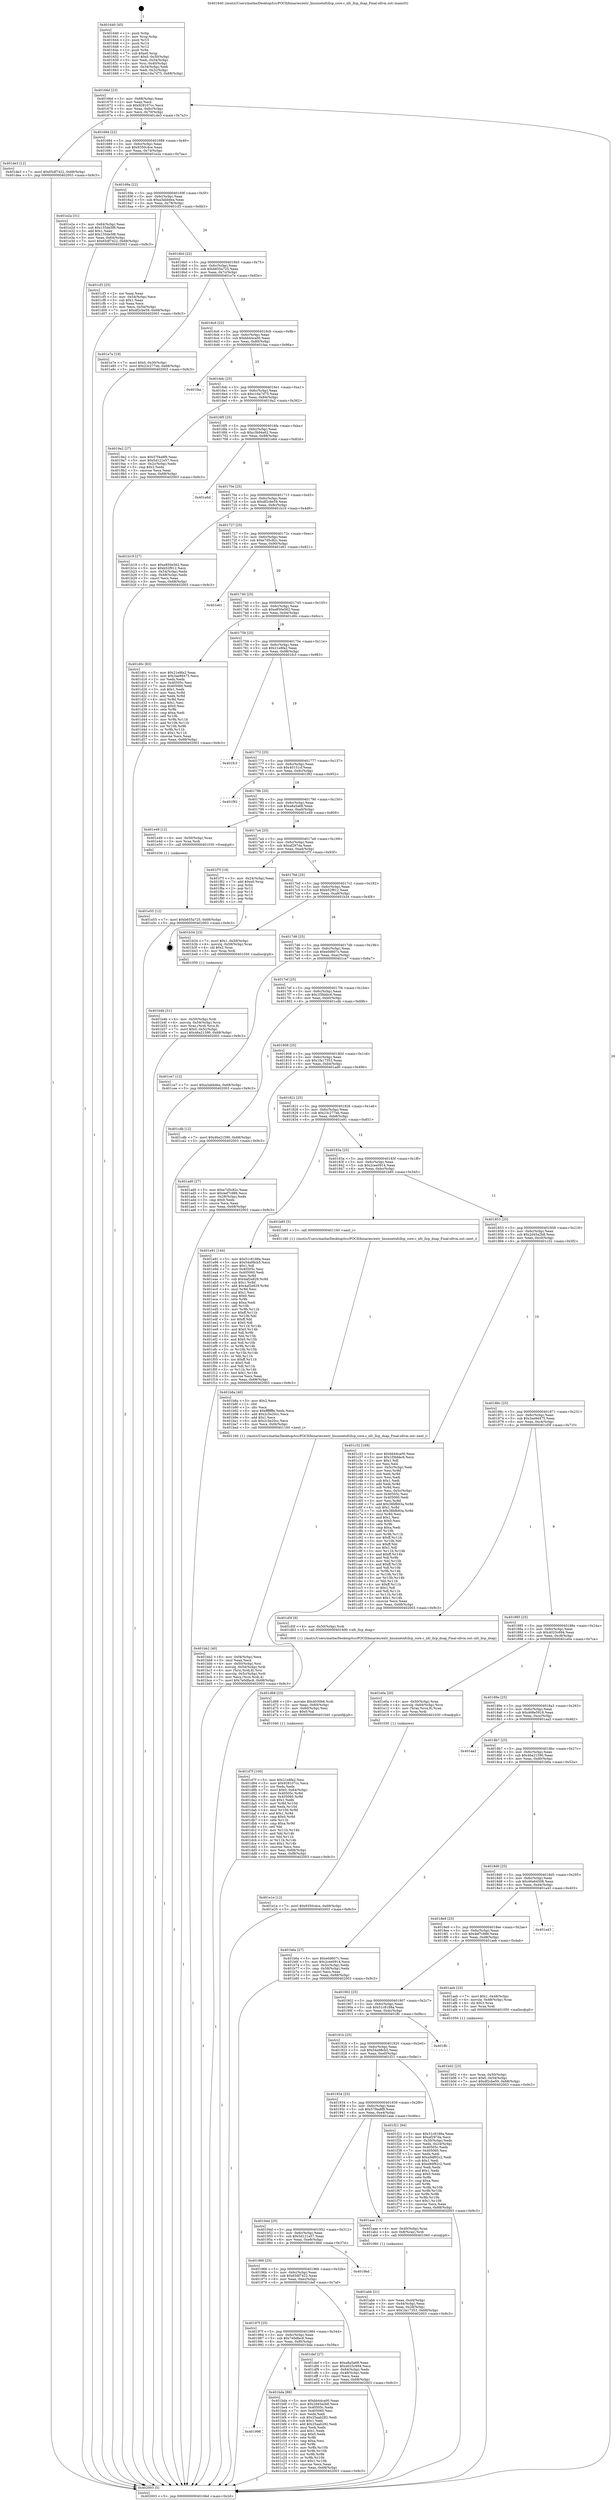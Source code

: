 digraph "0x401640" {
  label = "0x401640 (/mnt/c/Users/mathe/Desktop/tcc/POCII/binaries/extr_linuxnetnfcllcp_core.c_nfc_llcp_dsap_Final-ollvm.out::main(0))"
  labelloc = "t"
  node[shape=record]

  Entry [label="",width=0.3,height=0.3,shape=circle,fillcolor=black,style=filled]
  "0x40166d" [label="{
     0x40166d [23]\l
     | [instrs]\l
     &nbsp;&nbsp;0x40166d \<+3\>: mov -0x68(%rbp),%eax\l
     &nbsp;&nbsp;0x401670 \<+2\>: mov %eax,%ecx\l
     &nbsp;&nbsp;0x401672 \<+6\>: sub $0x928107cc,%ecx\l
     &nbsp;&nbsp;0x401678 \<+3\>: mov %eax,-0x6c(%rbp)\l
     &nbsp;&nbsp;0x40167b \<+3\>: mov %ecx,-0x70(%rbp)\l
     &nbsp;&nbsp;0x40167e \<+6\>: je 0000000000401de3 \<main+0x7a3\>\l
  }"]
  "0x401de3" [label="{
     0x401de3 [12]\l
     | [instrs]\l
     &nbsp;&nbsp;0x401de3 \<+7\>: movl $0x65df7422,-0x68(%rbp)\l
     &nbsp;&nbsp;0x401dea \<+5\>: jmp 0000000000402003 \<main+0x9c3\>\l
  }"]
  "0x401684" [label="{
     0x401684 [22]\l
     | [instrs]\l
     &nbsp;&nbsp;0x401684 \<+5\>: jmp 0000000000401689 \<main+0x49\>\l
     &nbsp;&nbsp;0x401689 \<+3\>: mov -0x6c(%rbp),%eax\l
     &nbsp;&nbsp;0x40168c \<+5\>: sub $0x9350c4ce,%eax\l
     &nbsp;&nbsp;0x401691 \<+3\>: mov %eax,-0x74(%rbp)\l
     &nbsp;&nbsp;0x401694 \<+6\>: je 0000000000401e2a \<main+0x7ea\>\l
  }"]
  Exit [label="",width=0.3,height=0.3,shape=circle,fillcolor=black,style=filled,peripheries=2]
  "0x401e2a" [label="{
     0x401e2a [31]\l
     | [instrs]\l
     &nbsp;&nbsp;0x401e2a \<+3\>: mov -0x64(%rbp),%eax\l
     &nbsp;&nbsp;0x401e2d \<+5\>: sub $0x155de5f8,%eax\l
     &nbsp;&nbsp;0x401e32 \<+3\>: add $0x1,%eax\l
     &nbsp;&nbsp;0x401e35 \<+5\>: add $0x155de5f8,%eax\l
     &nbsp;&nbsp;0x401e3a \<+3\>: mov %eax,-0x64(%rbp)\l
     &nbsp;&nbsp;0x401e3d \<+7\>: movl $0x65df7422,-0x68(%rbp)\l
     &nbsp;&nbsp;0x401e44 \<+5\>: jmp 0000000000402003 \<main+0x9c3\>\l
  }"]
  "0x40169a" [label="{
     0x40169a [22]\l
     | [instrs]\l
     &nbsp;&nbsp;0x40169a \<+5\>: jmp 000000000040169f \<main+0x5f\>\l
     &nbsp;&nbsp;0x40169f \<+3\>: mov -0x6c(%rbp),%eax\l
     &nbsp;&nbsp;0x4016a2 \<+5\>: sub $0xa3abbdea,%eax\l
     &nbsp;&nbsp;0x4016a7 \<+3\>: mov %eax,-0x78(%rbp)\l
     &nbsp;&nbsp;0x4016aa \<+6\>: je 0000000000401cf3 \<main+0x6b3\>\l
  }"]
  "0x401e55" [label="{
     0x401e55 [12]\l
     | [instrs]\l
     &nbsp;&nbsp;0x401e55 \<+7\>: movl $0xb655a725,-0x68(%rbp)\l
     &nbsp;&nbsp;0x401e5c \<+5\>: jmp 0000000000402003 \<main+0x9c3\>\l
  }"]
  "0x401cf3" [label="{
     0x401cf3 [25]\l
     | [instrs]\l
     &nbsp;&nbsp;0x401cf3 \<+2\>: xor %eax,%eax\l
     &nbsp;&nbsp;0x401cf5 \<+3\>: mov -0x54(%rbp),%ecx\l
     &nbsp;&nbsp;0x401cf8 \<+3\>: sub $0x1,%eax\l
     &nbsp;&nbsp;0x401cfb \<+2\>: sub %eax,%ecx\l
     &nbsp;&nbsp;0x401cfd \<+3\>: mov %ecx,-0x54(%rbp)\l
     &nbsp;&nbsp;0x401d00 \<+7\>: movl $0xdf2cbe59,-0x68(%rbp)\l
     &nbsp;&nbsp;0x401d07 \<+5\>: jmp 0000000000402003 \<main+0x9c3\>\l
  }"]
  "0x4016b0" [label="{
     0x4016b0 [22]\l
     | [instrs]\l
     &nbsp;&nbsp;0x4016b0 \<+5\>: jmp 00000000004016b5 \<main+0x75\>\l
     &nbsp;&nbsp;0x4016b5 \<+3\>: mov -0x6c(%rbp),%eax\l
     &nbsp;&nbsp;0x4016b8 \<+5\>: sub $0xb655a725,%eax\l
     &nbsp;&nbsp;0x4016bd \<+3\>: mov %eax,-0x7c(%rbp)\l
     &nbsp;&nbsp;0x4016c0 \<+6\>: je 0000000000401e7e \<main+0x83e\>\l
  }"]
  "0x401e1e" [label="{
     0x401e1e [12]\l
     | [instrs]\l
     &nbsp;&nbsp;0x401e1e \<+7\>: movl $0x9350c4ce,-0x68(%rbp)\l
     &nbsp;&nbsp;0x401e25 \<+5\>: jmp 0000000000402003 \<main+0x9c3\>\l
  }"]
  "0x401e7e" [label="{
     0x401e7e [19]\l
     | [instrs]\l
     &nbsp;&nbsp;0x401e7e \<+7\>: movl $0x0,-0x30(%rbp)\l
     &nbsp;&nbsp;0x401e85 \<+7\>: movl $0x23c277eb,-0x68(%rbp)\l
     &nbsp;&nbsp;0x401e8c \<+5\>: jmp 0000000000402003 \<main+0x9c3\>\l
  }"]
  "0x4016c6" [label="{
     0x4016c6 [22]\l
     | [instrs]\l
     &nbsp;&nbsp;0x4016c6 \<+5\>: jmp 00000000004016cb \<main+0x8b\>\l
     &nbsp;&nbsp;0x4016cb \<+3\>: mov -0x6c(%rbp),%eax\l
     &nbsp;&nbsp;0x4016ce \<+5\>: sub $0xbb44ca00,%eax\l
     &nbsp;&nbsp;0x4016d3 \<+3\>: mov %eax,-0x80(%rbp)\l
     &nbsp;&nbsp;0x4016d6 \<+6\>: je 0000000000401faa \<main+0x96a\>\l
  }"]
  "0x401d7f" [label="{
     0x401d7f [100]\l
     | [instrs]\l
     &nbsp;&nbsp;0x401d7f \<+5\>: mov $0x21e8fa2,%esi\l
     &nbsp;&nbsp;0x401d84 \<+5\>: mov $0x928107cc,%ecx\l
     &nbsp;&nbsp;0x401d89 \<+2\>: xor %edx,%edx\l
     &nbsp;&nbsp;0x401d8b \<+7\>: movl $0x0,-0x64(%rbp)\l
     &nbsp;&nbsp;0x401d92 \<+8\>: mov 0x40505c,%r8d\l
     &nbsp;&nbsp;0x401d9a \<+8\>: mov 0x405060,%r9d\l
     &nbsp;&nbsp;0x401da2 \<+3\>: sub $0x1,%edx\l
     &nbsp;&nbsp;0x401da5 \<+3\>: mov %r8d,%r10d\l
     &nbsp;&nbsp;0x401da8 \<+3\>: add %edx,%r10d\l
     &nbsp;&nbsp;0x401dab \<+4\>: imul %r10d,%r8d\l
     &nbsp;&nbsp;0x401daf \<+4\>: and $0x1,%r8d\l
     &nbsp;&nbsp;0x401db3 \<+4\>: cmp $0x0,%r8d\l
     &nbsp;&nbsp;0x401db7 \<+4\>: sete %r11b\l
     &nbsp;&nbsp;0x401dbb \<+4\>: cmp $0xa,%r9d\l
     &nbsp;&nbsp;0x401dbf \<+3\>: setl %bl\l
     &nbsp;&nbsp;0x401dc2 \<+3\>: mov %r11b,%r14b\l
     &nbsp;&nbsp;0x401dc5 \<+3\>: and %bl,%r14b\l
     &nbsp;&nbsp;0x401dc8 \<+3\>: xor %bl,%r11b\l
     &nbsp;&nbsp;0x401dcb \<+3\>: or %r11b,%r14b\l
     &nbsp;&nbsp;0x401dce \<+4\>: test $0x1,%r14b\l
     &nbsp;&nbsp;0x401dd2 \<+3\>: cmovne %ecx,%esi\l
     &nbsp;&nbsp;0x401dd5 \<+3\>: mov %esi,-0x68(%rbp)\l
     &nbsp;&nbsp;0x401dd8 \<+6\>: mov %eax,-0xf8(%rbp)\l
     &nbsp;&nbsp;0x401dde \<+5\>: jmp 0000000000402003 \<main+0x9c3\>\l
  }"]
  "0x401faa" [label="{
     0x401faa\l
  }", style=dashed]
  "0x4016dc" [label="{
     0x4016dc [25]\l
     | [instrs]\l
     &nbsp;&nbsp;0x4016dc \<+5\>: jmp 00000000004016e1 \<main+0xa1\>\l
     &nbsp;&nbsp;0x4016e1 \<+3\>: mov -0x6c(%rbp),%eax\l
     &nbsp;&nbsp;0x4016e4 \<+5\>: sub $0xc16a7d75,%eax\l
     &nbsp;&nbsp;0x4016e9 \<+6\>: mov %eax,-0x84(%rbp)\l
     &nbsp;&nbsp;0x4016ef \<+6\>: je 00000000004019a2 \<main+0x362\>\l
  }"]
  "0x401d68" [label="{
     0x401d68 [23]\l
     | [instrs]\l
     &nbsp;&nbsp;0x401d68 \<+10\>: movabs $0x4030b6,%rdi\l
     &nbsp;&nbsp;0x401d72 \<+3\>: mov %eax,-0x60(%rbp)\l
     &nbsp;&nbsp;0x401d75 \<+3\>: mov -0x60(%rbp),%esi\l
     &nbsp;&nbsp;0x401d78 \<+2\>: mov $0x0,%al\l
     &nbsp;&nbsp;0x401d7a \<+5\>: call 0000000000401040 \<printf@plt\>\l
     | [calls]\l
     &nbsp;&nbsp;0x401040 \{1\} (unknown)\l
  }"]
  "0x4019a2" [label="{
     0x4019a2 [27]\l
     | [instrs]\l
     &nbsp;&nbsp;0x4019a2 \<+5\>: mov $0x57f4a8f9,%eax\l
     &nbsp;&nbsp;0x4019a7 \<+5\>: mov $0x5d121e57,%ecx\l
     &nbsp;&nbsp;0x4019ac \<+3\>: mov -0x2c(%rbp),%edx\l
     &nbsp;&nbsp;0x4019af \<+3\>: cmp $0x2,%edx\l
     &nbsp;&nbsp;0x4019b2 \<+3\>: cmovne %ecx,%eax\l
     &nbsp;&nbsp;0x4019b5 \<+3\>: mov %eax,-0x68(%rbp)\l
     &nbsp;&nbsp;0x4019b8 \<+5\>: jmp 0000000000402003 \<main+0x9c3\>\l
  }"]
  "0x4016f5" [label="{
     0x4016f5 [25]\l
     | [instrs]\l
     &nbsp;&nbsp;0x4016f5 \<+5\>: jmp 00000000004016fa \<main+0xba\>\l
     &nbsp;&nbsp;0x4016fa \<+3\>: mov -0x6c(%rbp),%eax\l
     &nbsp;&nbsp;0x4016fd \<+5\>: sub $0xc3b94a62,%eax\l
     &nbsp;&nbsp;0x401702 \<+6\>: mov %eax,-0x88(%rbp)\l
     &nbsp;&nbsp;0x401708 \<+6\>: je 0000000000401e6d \<main+0x82d\>\l
  }"]
  "0x402003" [label="{
     0x402003 [5]\l
     | [instrs]\l
     &nbsp;&nbsp;0x402003 \<+5\>: jmp 000000000040166d \<main+0x2d\>\l
  }"]
  "0x401640" [label="{
     0x401640 [45]\l
     | [instrs]\l
     &nbsp;&nbsp;0x401640 \<+1\>: push %rbp\l
     &nbsp;&nbsp;0x401641 \<+3\>: mov %rsp,%rbp\l
     &nbsp;&nbsp;0x401644 \<+2\>: push %r15\l
     &nbsp;&nbsp;0x401646 \<+2\>: push %r14\l
     &nbsp;&nbsp;0x401648 \<+2\>: push %r12\l
     &nbsp;&nbsp;0x40164a \<+1\>: push %rbx\l
     &nbsp;&nbsp;0x40164b \<+7\>: sub $0xe0,%rsp\l
     &nbsp;&nbsp;0x401652 \<+7\>: movl $0x0,-0x30(%rbp)\l
     &nbsp;&nbsp;0x401659 \<+3\>: mov %edi,-0x34(%rbp)\l
     &nbsp;&nbsp;0x40165c \<+4\>: mov %rsi,-0x40(%rbp)\l
     &nbsp;&nbsp;0x401660 \<+3\>: mov -0x34(%rbp),%edi\l
     &nbsp;&nbsp;0x401663 \<+3\>: mov %edi,-0x2c(%rbp)\l
     &nbsp;&nbsp;0x401666 \<+7\>: movl $0xc16a7d75,-0x68(%rbp)\l
  }"]
  "0x401998" [label="{
     0x401998\l
  }", style=dashed]
  "0x401e6d" [label="{
     0x401e6d\l
  }", style=dashed]
  "0x40170e" [label="{
     0x40170e [25]\l
     | [instrs]\l
     &nbsp;&nbsp;0x40170e \<+5\>: jmp 0000000000401713 \<main+0xd3\>\l
     &nbsp;&nbsp;0x401713 \<+3\>: mov -0x6c(%rbp),%eax\l
     &nbsp;&nbsp;0x401716 \<+5\>: sub $0xdf2cbe59,%eax\l
     &nbsp;&nbsp;0x40171b \<+6\>: mov %eax,-0x8c(%rbp)\l
     &nbsp;&nbsp;0x401721 \<+6\>: je 0000000000401b19 \<main+0x4d9\>\l
  }"]
  "0x401bda" [label="{
     0x401bda [88]\l
     | [instrs]\l
     &nbsp;&nbsp;0x401bda \<+5\>: mov $0xbb44ca00,%eax\l
     &nbsp;&nbsp;0x401bdf \<+5\>: mov $0x2d45a2b8,%ecx\l
     &nbsp;&nbsp;0x401be4 \<+7\>: mov 0x40505c,%edx\l
     &nbsp;&nbsp;0x401beb \<+7\>: mov 0x405060,%esi\l
     &nbsp;&nbsp;0x401bf2 \<+2\>: mov %edx,%edi\l
     &nbsp;&nbsp;0x401bf4 \<+6\>: sub $0x25aab282,%edi\l
     &nbsp;&nbsp;0x401bfa \<+3\>: sub $0x1,%edi\l
     &nbsp;&nbsp;0x401bfd \<+6\>: add $0x25aab282,%edi\l
     &nbsp;&nbsp;0x401c03 \<+3\>: imul %edi,%edx\l
     &nbsp;&nbsp;0x401c06 \<+3\>: and $0x1,%edx\l
     &nbsp;&nbsp;0x401c09 \<+3\>: cmp $0x0,%edx\l
     &nbsp;&nbsp;0x401c0c \<+4\>: sete %r8b\l
     &nbsp;&nbsp;0x401c10 \<+3\>: cmp $0xa,%esi\l
     &nbsp;&nbsp;0x401c13 \<+4\>: setl %r9b\l
     &nbsp;&nbsp;0x401c17 \<+3\>: mov %r8b,%r10b\l
     &nbsp;&nbsp;0x401c1a \<+3\>: and %r9b,%r10b\l
     &nbsp;&nbsp;0x401c1d \<+3\>: xor %r9b,%r8b\l
     &nbsp;&nbsp;0x401c20 \<+3\>: or %r8b,%r10b\l
     &nbsp;&nbsp;0x401c23 \<+4\>: test $0x1,%r10b\l
     &nbsp;&nbsp;0x401c27 \<+3\>: cmovne %ecx,%eax\l
     &nbsp;&nbsp;0x401c2a \<+3\>: mov %eax,-0x68(%rbp)\l
     &nbsp;&nbsp;0x401c2d \<+5\>: jmp 0000000000402003 \<main+0x9c3\>\l
  }"]
  "0x401b19" [label="{
     0x401b19 [27]\l
     | [instrs]\l
     &nbsp;&nbsp;0x401b19 \<+5\>: mov $0xe850e562,%eax\l
     &nbsp;&nbsp;0x401b1e \<+5\>: mov $0xb52f912,%ecx\l
     &nbsp;&nbsp;0x401b23 \<+3\>: mov -0x54(%rbp),%edx\l
     &nbsp;&nbsp;0x401b26 \<+3\>: cmp -0x48(%rbp),%edx\l
     &nbsp;&nbsp;0x401b29 \<+3\>: cmovl %ecx,%eax\l
     &nbsp;&nbsp;0x401b2c \<+3\>: mov %eax,-0x68(%rbp)\l
     &nbsp;&nbsp;0x401b2f \<+5\>: jmp 0000000000402003 \<main+0x9c3\>\l
  }"]
  "0x401727" [label="{
     0x401727 [25]\l
     | [instrs]\l
     &nbsp;&nbsp;0x401727 \<+5\>: jmp 000000000040172c \<main+0xec\>\l
     &nbsp;&nbsp;0x40172c \<+3\>: mov -0x6c(%rbp),%eax\l
     &nbsp;&nbsp;0x40172f \<+5\>: sub $0xe7d5c82c,%eax\l
     &nbsp;&nbsp;0x401734 \<+6\>: mov %eax,-0x90(%rbp)\l
     &nbsp;&nbsp;0x40173a \<+6\>: je 0000000000401e61 \<main+0x821\>\l
  }"]
  "0x40197f" [label="{
     0x40197f [25]\l
     | [instrs]\l
     &nbsp;&nbsp;0x40197f \<+5\>: jmp 0000000000401984 \<main+0x344\>\l
     &nbsp;&nbsp;0x401984 \<+3\>: mov -0x6c(%rbp),%eax\l
     &nbsp;&nbsp;0x401987 \<+5\>: sub $0x7e0dfac6,%eax\l
     &nbsp;&nbsp;0x40198c \<+6\>: mov %eax,-0xf0(%rbp)\l
     &nbsp;&nbsp;0x401992 \<+6\>: je 0000000000401bda \<main+0x59a\>\l
  }"]
  "0x401e61" [label="{
     0x401e61\l
  }", style=dashed]
  "0x401740" [label="{
     0x401740 [25]\l
     | [instrs]\l
     &nbsp;&nbsp;0x401740 \<+5\>: jmp 0000000000401745 \<main+0x105\>\l
     &nbsp;&nbsp;0x401745 \<+3\>: mov -0x6c(%rbp),%eax\l
     &nbsp;&nbsp;0x401748 \<+5\>: sub $0xe850e562,%eax\l
     &nbsp;&nbsp;0x40174d \<+6\>: mov %eax,-0x94(%rbp)\l
     &nbsp;&nbsp;0x401753 \<+6\>: je 0000000000401d0c \<main+0x6cc\>\l
  }"]
  "0x401def" [label="{
     0x401def [27]\l
     | [instrs]\l
     &nbsp;&nbsp;0x401def \<+5\>: mov $0xa8a5a68,%eax\l
     &nbsp;&nbsp;0x401df4 \<+5\>: mov $0x4025c694,%ecx\l
     &nbsp;&nbsp;0x401df9 \<+3\>: mov -0x64(%rbp),%edx\l
     &nbsp;&nbsp;0x401dfc \<+3\>: cmp -0x48(%rbp),%edx\l
     &nbsp;&nbsp;0x401dff \<+3\>: cmovl %ecx,%eax\l
     &nbsp;&nbsp;0x401e02 \<+3\>: mov %eax,-0x68(%rbp)\l
     &nbsp;&nbsp;0x401e05 \<+5\>: jmp 0000000000402003 \<main+0x9c3\>\l
  }"]
  "0x401d0c" [label="{
     0x401d0c [83]\l
     | [instrs]\l
     &nbsp;&nbsp;0x401d0c \<+5\>: mov $0x21e8fa2,%eax\l
     &nbsp;&nbsp;0x401d11 \<+5\>: mov $0x3ae9d475,%ecx\l
     &nbsp;&nbsp;0x401d16 \<+2\>: xor %edx,%edx\l
     &nbsp;&nbsp;0x401d18 \<+7\>: mov 0x40505c,%esi\l
     &nbsp;&nbsp;0x401d1f \<+7\>: mov 0x405060,%edi\l
     &nbsp;&nbsp;0x401d26 \<+3\>: sub $0x1,%edx\l
     &nbsp;&nbsp;0x401d29 \<+3\>: mov %esi,%r8d\l
     &nbsp;&nbsp;0x401d2c \<+3\>: add %edx,%r8d\l
     &nbsp;&nbsp;0x401d2f \<+4\>: imul %r8d,%esi\l
     &nbsp;&nbsp;0x401d33 \<+3\>: and $0x1,%esi\l
     &nbsp;&nbsp;0x401d36 \<+3\>: cmp $0x0,%esi\l
     &nbsp;&nbsp;0x401d39 \<+4\>: sete %r9b\l
     &nbsp;&nbsp;0x401d3d \<+3\>: cmp $0xa,%edi\l
     &nbsp;&nbsp;0x401d40 \<+4\>: setl %r10b\l
     &nbsp;&nbsp;0x401d44 \<+3\>: mov %r9b,%r11b\l
     &nbsp;&nbsp;0x401d47 \<+3\>: and %r10b,%r11b\l
     &nbsp;&nbsp;0x401d4a \<+3\>: xor %r10b,%r9b\l
     &nbsp;&nbsp;0x401d4d \<+3\>: or %r9b,%r11b\l
     &nbsp;&nbsp;0x401d50 \<+4\>: test $0x1,%r11b\l
     &nbsp;&nbsp;0x401d54 \<+3\>: cmovne %ecx,%eax\l
     &nbsp;&nbsp;0x401d57 \<+3\>: mov %eax,-0x68(%rbp)\l
     &nbsp;&nbsp;0x401d5a \<+5\>: jmp 0000000000402003 \<main+0x9c3\>\l
  }"]
  "0x401759" [label="{
     0x401759 [25]\l
     | [instrs]\l
     &nbsp;&nbsp;0x401759 \<+5\>: jmp 000000000040175e \<main+0x11e\>\l
     &nbsp;&nbsp;0x40175e \<+3\>: mov -0x6c(%rbp),%eax\l
     &nbsp;&nbsp;0x401761 \<+5\>: sub $0x21e8fa2,%eax\l
     &nbsp;&nbsp;0x401766 \<+6\>: mov %eax,-0x98(%rbp)\l
     &nbsp;&nbsp;0x40176c \<+6\>: je 0000000000401fc3 \<main+0x983\>\l
  }"]
  "0x401966" [label="{
     0x401966 [25]\l
     | [instrs]\l
     &nbsp;&nbsp;0x401966 \<+5\>: jmp 000000000040196b \<main+0x32b\>\l
     &nbsp;&nbsp;0x40196b \<+3\>: mov -0x6c(%rbp),%eax\l
     &nbsp;&nbsp;0x40196e \<+5\>: sub $0x65df7422,%eax\l
     &nbsp;&nbsp;0x401973 \<+6\>: mov %eax,-0xec(%rbp)\l
     &nbsp;&nbsp;0x401979 \<+6\>: je 0000000000401def \<main+0x7af\>\l
  }"]
  "0x401fc3" [label="{
     0x401fc3\l
  }", style=dashed]
  "0x401772" [label="{
     0x401772 [25]\l
     | [instrs]\l
     &nbsp;&nbsp;0x401772 \<+5\>: jmp 0000000000401777 \<main+0x137\>\l
     &nbsp;&nbsp;0x401777 \<+3\>: mov -0x6c(%rbp),%eax\l
     &nbsp;&nbsp;0x40177a \<+5\>: sub $0x40151cf,%eax\l
     &nbsp;&nbsp;0x40177f \<+6\>: mov %eax,-0x9c(%rbp)\l
     &nbsp;&nbsp;0x401785 \<+6\>: je 0000000000401f92 \<main+0x952\>\l
  }"]
  "0x4019bd" [label="{
     0x4019bd\l
  }", style=dashed]
  "0x401f92" [label="{
     0x401f92\l
  }", style=dashed]
  "0x40178b" [label="{
     0x40178b [25]\l
     | [instrs]\l
     &nbsp;&nbsp;0x40178b \<+5\>: jmp 0000000000401790 \<main+0x150\>\l
     &nbsp;&nbsp;0x401790 \<+3\>: mov -0x6c(%rbp),%eax\l
     &nbsp;&nbsp;0x401793 \<+5\>: sub $0xa8a5a68,%eax\l
     &nbsp;&nbsp;0x401798 \<+6\>: mov %eax,-0xa0(%rbp)\l
     &nbsp;&nbsp;0x40179e \<+6\>: je 0000000000401e49 \<main+0x809\>\l
  }"]
  "0x401bb2" [label="{
     0x401bb2 [40]\l
     | [instrs]\l
     &nbsp;&nbsp;0x401bb2 \<+6\>: mov -0xf4(%rbp),%ecx\l
     &nbsp;&nbsp;0x401bb8 \<+3\>: imul %eax,%ecx\l
     &nbsp;&nbsp;0x401bbb \<+4\>: mov -0x50(%rbp),%rsi\l
     &nbsp;&nbsp;0x401bbf \<+4\>: movslq -0x54(%rbp),%rdi\l
     &nbsp;&nbsp;0x401bc3 \<+4\>: mov (%rsi,%rdi,8),%rsi\l
     &nbsp;&nbsp;0x401bc7 \<+4\>: movslq -0x5c(%rbp),%rdi\l
     &nbsp;&nbsp;0x401bcb \<+3\>: mov %ecx,(%rsi,%rdi,4)\l
     &nbsp;&nbsp;0x401bce \<+7\>: movl $0x7e0dfac6,-0x68(%rbp)\l
     &nbsp;&nbsp;0x401bd5 \<+5\>: jmp 0000000000402003 \<main+0x9c3\>\l
  }"]
  "0x401e49" [label="{
     0x401e49 [12]\l
     | [instrs]\l
     &nbsp;&nbsp;0x401e49 \<+4\>: mov -0x50(%rbp),%rax\l
     &nbsp;&nbsp;0x401e4d \<+3\>: mov %rax,%rdi\l
     &nbsp;&nbsp;0x401e50 \<+5\>: call 0000000000401030 \<free@plt\>\l
     | [calls]\l
     &nbsp;&nbsp;0x401030 \{1\} (unknown)\l
  }"]
  "0x4017a4" [label="{
     0x4017a4 [25]\l
     | [instrs]\l
     &nbsp;&nbsp;0x4017a4 \<+5\>: jmp 00000000004017a9 \<main+0x169\>\l
     &nbsp;&nbsp;0x4017a9 \<+3\>: mov -0x6c(%rbp),%eax\l
     &nbsp;&nbsp;0x4017ac \<+5\>: sub $0xaf297da,%eax\l
     &nbsp;&nbsp;0x4017b1 \<+6\>: mov %eax,-0xa4(%rbp)\l
     &nbsp;&nbsp;0x4017b7 \<+6\>: je 0000000000401f7f \<main+0x93f\>\l
  }"]
  "0x401b8a" [label="{
     0x401b8a [40]\l
     | [instrs]\l
     &nbsp;&nbsp;0x401b8a \<+5\>: mov $0x2,%ecx\l
     &nbsp;&nbsp;0x401b8f \<+1\>: cltd\l
     &nbsp;&nbsp;0x401b90 \<+2\>: idiv %ecx\l
     &nbsp;&nbsp;0x401b92 \<+6\>: imul $0xfffffffe,%edx,%ecx\l
     &nbsp;&nbsp;0x401b98 \<+6\>: add $0x2c5e20cc,%ecx\l
     &nbsp;&nbsp;0x401b9e \<+3\>: add $0x1,%ecx\l
     &nbsp;&nbsp;0x401ba1 \<+6\>: sub $0x2c5e20cc,%ecx\l
     &nbsp;&nbsp;0x401ba7 \<+6\>: mov %ecx,-0xf4(%rbp)\l
     &nbsp;&nbsp;0x401bad \<+5\>: call 0000000000401160 \<next_i\>\l
     | [calls]\l
     &nbsp;&nbsp;0x401160 \{1\} (/mnt/c/Users/mathe/Desktop/tcc/POCII/binaries/extr_linuxnetnfcllcp_core.c_nfc_llcp_dsap_Final-ollvm.out::next_i)\l
  }"]
  "0x401f7f" [label="{
     0x401f7f [19]\l
     | [instrs]\l
     &nbsp;&nbsp;0x401f7f \<+3\>: mov -0x24(%rbp),%eax\l
     &nbsp;&nbsp;0x401f82 \<+7\>: add $0xe0,%rsp\l
     &nbsp;&nbsp;0x401f89 \<+1\>: pop %rbx\l
     &nbsp;&nbsp;0x401f8a \<+2\>: pop %r12\l
     &nbsp;&nbsp;0x401f8c \<+2\>: pop %r14\l
     &nbsp;&nbsp;0x401f8e \<+2\>: pop %r15\l
     &nbsp;&nbsp;0x401f90 \<+1\>: pop %rbp\l
     &nbsp;&nbsp;0x401f91 \<+1\>: ret\l
  }"]
  "0x4017bd" [label="{
     0x4017bd [25]\l
     | [instrs]\l
     &nbsp;&nbsp;0x4017bd \<+5\>: jmp 00000000004017c2 \<main+0x182\>\l
     &nbsp;&nbsp;0x4017c2 \<+3\>: mov -0x6c(%rbp),%eax\l
     &nbsp;&nbsp;0x4017c5 \<+5\>: sub $0xb52f912,%eax\l
     &nbsp;&nbsp;0x4017ca \<+6\>: mov %eax,-0xa8(%rbp)\l
     &nbsp;&nbsp;0x4017d0 \<+6\>: je 0000000000401b34 \<main+0x4f4\>\l
  }"]
  "0x401b4b" [label="{
     0x401b4b [31]\l
     | [instrs]\l
     &nbsp;&nbsp;0x401b4b \<+4\>: mov -0x50(%rbp),%rdi\l
     &nbsp;&nbsp;0x401b4f \<+4\>: movslq -0x54(%rbp),%rcx\l
     &nbsp;&nbsp;0x401b53 \<+4\>: mov %rax,(%rdi,%rcx,8)\l
     &nbsp;&nbsp;0x401b57 \<+7\>: movl $0x0,-0x5c(%rbp)\l
     &nbsp;&nbsp;0x401b5e \<+7\>: movl $0x46a21590,-0x68(%rbp)\l
     &nbsp;&nbsp;0x401b65 \<+5\>: jmp 0000000000402003 \<main+0x9c3\>\l
  }"]
  "0x401b34" [label="{
     0x401b34 [23]\l
     | [instrs]\l
     &nbsp;&nbsp;0x401b34 \<+7\>: movl $0x1,-0x58(%rbp)\l
     &nbsp;&nbsp;0x401b3b \<+4\>: movslq -0x58(%rbp),%rax\l
     &nbsp;&nbsp;0x401b3f \<+4\>: shl $0x2,%rax\l
     &nbsp;&nbsp;0x401b43 \<+3\>: mov %rax,%rdi\l
     &nbsp;&nbsp;0x401b46 \<+5\>: call 0000000000401050 \<malloc@plt\>\l
     | [calls]\l
     &nbsp;&nbsp;0x401050 \{1\} (unknown)\l
  }"]
  "0x4017d6" [label="{
     0x4017d6 [25]\l
     | [instrs]\l
     &nbsp;&nbsp;0x4017d6 \<+5\>: jmp 00000000004017db \<main+0x19b\>\l
     &nbsp;&nbsp;0x4017db \<+3\>: mov -0x6c(%rbp),%eax\l
     &nbsp;&nbsp;0x4017de \<+5\>: sub $0xe0d607c,%eax\l
     &nbsp;&nbsp;0x4017e3 \<+6\>: mov %eax,-0xac(%rbp)\l
     &nbsp;&nbsp;0x4017e9 \<+6\>: je 0000000000401ce7 \<main+0x6a7\>\l
  }"]
  "0x401b02" [label="{
     0x401b02 [23]\l
     | [instrs]\l
     &nbsp;&nbsp;0x401b02 \<+4\>: mov %rax,-0x50(%rbp)\l
     &nbsp;&nbsp;0x401b06 \<+7\>: movl $0x0,-0x54(%rbp)\l
     &nbsp;&nbsp;0x401b0d \<+7\>: movl $0xdf2cbe59,-0x68(%rbp)\l
     &nbsp;&nbsp;0x401b14 \<+5\>: jmp 0000000000402003 \<main+0x9c3\>\l
  }"]
  "0x401ce7" [label="{
     0x401ce7 [12]\l
     | [instrs]\l
     &nbsp;&nbsp;0x401ce7 \<+7\>: movl $0xa3abbdea,-0x68(%rbp)\l
     &nbsp;&nbsp;0x401cee \<+5\>: jmp 0000000000402003 \<main+0x9c3\>\l
  }"]
  "0x4017ef" [label="{
     0x4017ef [25]\l
     | [instrs]\l
     &nbsp;&nbsp;0x4017ef \<+5\>: jmp 00000000004017f4 \<main+0x1b4\>\l
     &nbsp;&nbsp;0x4017f4 \<+3\>: mov -0x6c(%rbp),%eax\l
     &nbsp;&nbsp;0x4017f7 \<+5\>: sub $0x1f3bbbc6,%eax\l
     &nbsp;&nbsp;0x4017fc \<+6\>: mov %eax,-0xb0(%rbp)\l
     &nbsp;&nbsp;0x401802 \<+6\>: je 0000000000401cdb \<main+0x69b\>\l
  }"]
  "0x401abb" [label="{
     0x401abb [21]\l
     | [instrs]\l
     &nbsp;&nbsp;0x401abb \<+3\>: mov %eax,-0x44(%rbp)\l
     &nbsp;&nbsp;0x401abe \<+3\>: mov -0x44(%rbp),%eax\l
     &nbsp;&nbsp;0x401ac1 \<+3\>: mov %eax,-0x28(%rbp)\l
     &nbsp;&nbsp;0x401ac4 \<+7\>: movl $0x1fa17353,-0x68(%rbp)\l
     &nbsp;&nbsp;0x401acb \<+5\>: jmp 0000000000402003 \<main+0x9c3\>\l
  }"]
  "0x401cdb" [label="{
     0x401cdb [12]\l
     | [instrs]\l
     &nbsp;&nbsp;0x401cdb \<+7\>: movl $0x46a21590,-0x68(%rbp)\l
     &nbsp;&nbsp;0x401ce2 \<+5\>: jmp 0000000000402003 \<main+0x9c3\>\l
  }"]
  "0x401808" [label="{
     0x401808 [25]\l
     | [instrs]\l
     &nbsp;&nbsp;0x401808 \<+5\>: jmp 000000000040180d \<main+0x1cd\>\l
     &nbsp;&nbsp;0x40180d \<+3\>: mov -0x6c(%rbp),%eax\l
     &nbsp;&nbsp;0x401810 \<+5\>: sub $0x1fa17353,%eax\l
     &nbsp;&nbsp;0x401815 \<+6\>: mov %eax,-0xb4(%rbp)\l
     &nbsp;&nbsp;0x40181b \<+6\>: je 0000000000401ad0 \<main+0x490\>\l
  }"]
  "0x40194d" [label="{
     0x40194d [25]\l
     | [instrs]\l
     &nbsp;&nbsp;0x40194d \<+5\>: jmp 0000000000401952 \<main+0x312\>\l
     &nbsp;&nbsp;0x401952 \<+3\>: mov -0x6c(%rbp),%eax\l
     &nbsp;&nbsp;0x401955 \<+5\>: sub $0x5d121e57,%eax\l
     &nbsp;&nbsp;0x40195a \<+6\>: mov %eax,-0xe8(%rbp)\l
     &nbsp;&nbsp;0x401960 \<+6\>: je 00000000004019bd \<main+0x37d\>\l
  }"]
  "0x401ad0" [label="{
     0x401ad0 [27]\l
     | [instrs]\l
     &nbsp;&nbsp;0x401ad0 \<+5\>: mov $0xe7d5c82c,%eax\l
     &nbsp;&nbsp;0x401ad5 \<+5\>: mov $0x4ef7c986,%ecx\l
     &nbsp;&nbsp;0x401ada \<+3\>: mov -0x28(%rbp),%edx\l
     &nbsp;&nbsp;0x401add \<+3\>: cmp $0x0,%edx\l
     &nbsp;&nbsp;0x401ae0 \<+3\>: cmove %ecx,%eax\l
     &nbsp;&nbsp;0x401ae3 \<+3\>: mov %eax,-0x68(%rbp)\l
     &nbsp;&nbsp;0x401ae6 \<+5\>: jmp 0000000000402003 \<main+0x9c3\>\l
  }"]
  "0x401821" [label="{
     0x401821 [25]\l
     | [instrs]\l
     &nbsp;&nbsp;0x401821 \<+5\>: jmp 0000000000401826 \<main+0x1e6\>\l
     &nbsp;&nbsp;0x401826 \<+3\>: mov -0x6c(%rbp),%eax\l
     &nbsp;&nbsp;0x401829 \<+5\>: sub $0x23c277eb,%eax\l
     &nbsp;&nbsp;0x40182e \<+6\>: mov %eax,-0xb8(%rbp)\l
     &nbsp;&nbsp;0x401834 \<+6\>: je 0000000000401e91 \<main+0x851\>\l
  }"]
  "0x401aae" [label="{
     0x401aae [13]\l
     | [instrs]\l
     &nbsp;&nbsp;0x401aae \<+4\>: mov -0x40(%rbp),%rax\l
     &nbsp;&nbsp;0x401ab2 \<+4\>: mov 0x8(%rax),%rdi\l
     &nbsp;&nbsp;0x401ab6 \<+5\>: call 0000000000401060 \<atoi@plt\>\l
     | [calls]\l
     &nbsp;&nbsp;0x401060 \{1\} (unknown)\l
  }"]
  "0x401e91" [label="{
     0x401e91 [144]\l
     | [instrs]\l
     &nbsp;&nbsp;0x401e91 \<+5\>: mov $0x51c8188a,%eax\l
     &nbsp;&nbsp;0x401e96 \<+5\>: mov $0x54a98cb5,%ecx\l
     &nbsp;&nbsp;0x401e9b \<+2\>: mov $0x1,%dl\l
     &nbsp;&nbsp;0x401e9d \<+7\>: mov 0x40505c,%esi\l
     &nbsp;&nbsp;0x401ea4 \<+7\>: mov 0x405060,%edi\l
     &nbsp;&nbsp;0x401eab \<+3\>: mov %esi,%r8d\l
     &nbsp;&nbsp;0x401eae \<+7\>: sub $0x4af2e829,%r8d\l
     &nbsp;&nbsp;0x401eb5 \<+4\>: sub $0x1,%r8d\l
     &nbsp;&nbsp;0x401eb9 \<+7\>: add $0x4af2e829,%r8d\l
     &nbsp;&nbsp;0x401ec0 \<+4\>: imul %r8d,%esi\l
     &nbsp;&nbsp;0x401ec4 \<+3\>: and $0x1,%esi\l
     &nbsp;&nbsp;0x401ec7 \<+3\>: cmp $0x0,%esi\l
     &nbsp;&nbsp;0x401eca \<+4\>: sete %r9b\l
     &nbsp;&nbsp;0x401ece \<+3\>: cmp $0xa,%edi\l
     &nbsp;&nbsp;0x401ed1 \<+4\>: setl %r10b\l
     &nbsp;&nbsp;0x401ed5 \<+3\>: mov %r9b,%r11b\l
     &nbsp;&nbsp;0x401ed8 \<+4\>: xor $0xff,%r11b\l
     &nbsp;&nbsp;0x401edc \<+3\>: mov %r10b,%bl\l
     &nbsp;&nbsp;0x401edf \<+3\>: xor $0xff,%bl\l
     &nbsp;&nbsp;0x401ee2 \<+3\>: xor $0x0,%dl\l
     &nbsp;&nbsp;0x401ee5 \<+3\>: mov %r11b,%r14b\l
     &nbsp;&nbsp;0x401ee8 \<+4\>: and $0x0,%r14b\l
     &nbsp;&nbsp;0x401eec \<+3\>: and %dl,%r9b\l
     &nbsp;&nbsp;0x401eef \<+3\>: mov %bl,%r15b\l
     &nbsp;&nbsp;0x401ef2 \<+4\>: and $0x0,%r15b\l
     &nbsp;&nbsp;0x401ef6 \<+3\>: and %dl,%r10b\l
     &nbsp;&nbsp;0x401ef9 \<+3\>: or %r9b,%r14b\l
     &nbsp;&nbsp;0x401efc \<+3\>: or %r10b,%r15b\l
     &nbsp;&nbsp;0x401eff \<+3\>: xor %r15b,%r14b\l
     &nbsp;&nbsp;0x401f02 \<+3\>: or %bl,%r11b\l
     &nbsp;&nbsp;0x401f05 \<+4\>: xor $0xff,%r11b\l
     &nbsp;&nbsp;0x401f09 \<+3\>: or $0x0,%dl\l
     &nbsp;&nbsp;0x401f0c \<+3\>: and %dl,%r11b\l
     &nbsp;&nbsp;0x401f0f \<+3\>: or %r11b,%r14b\l
     &nbsp;&nbsp;0x401f12 \<+4\>: test $0x1,%r14b\l
     &nbsp;&nbsp;0x401f16 \<+3\>: cmovne %ecx,%eax\l
     &nbsp;&nbsp;0x401f19 \<+3\>: mov %eax,-0x68(%rbp)\l
     &nbsp;&nbsp;0x401f1c \<+5\>: jmp 0000000000402003 \<main+0x9c3\>\l
  }"]
  "0x40183a" [label="{
     0x40183a [25]\l
     | [instrs]\l
     &nbsp;&nbsp;0x40183a \<+5\>: jmp 000000000040183f \<main+0x1ff\>\l
     &nbsp;&nbsp;0x40183f \<+3\>: mov -0x6c(%rbp),%eax\l
     &nbsp;&nbsp;0x401842 \<+5\>: sub $0x2cee0914,%eax\l
     &nbsp;&nbsp;0x401847 \<+6\>: mov %eax,-0xbc(%rbp)\l
     &nbsp;&nbsp;0x40184d \<+6\>: je 0000000000401b85 \<main+0x545\>\l
  }"]
  "0x401934" [label="{
     0x401934 [25]\l
     | [instrs]\l
     &nbsp;&nbsp;0x401934 \<+5\>: jmp 0000000000401939 \<main+0x2f9\>\l
     &nbsp;&nbsp;0x401939 \<+3\>: mov -0x6c(%rbp),%eax\l
     &nbsp;&nbsp;0x40193c \<+5\>: sub $0x57f4a8f9,%eax\l
     &nbsp;&nbsp;0x401941 \<+6\>: mov %eax,-0xe4(%rbp)\l
     &nbsp;&nbsp;0x401947 \<+6\>: je 0000000000401aae \<main+0x46e\>\l
  }"]
  "0x401b85" [label="{
     0x401b85 [5]\l
     | [instrs]\l
     &nbsp;&nbsp;0x401b85 \<+5\>: call 0000000000401160 \<next_i\>\l
     | [calls]\l
     &nbsp;&nbsp;0x401160 \{1\} (/mnt/c/Users/mathe/Desktop/tcc/POCII/binaries/extr_linuxnetnfcllcp_core.c_nfc_llcp_dsap_Final-ollvm.out::next_i)\l
  }"]
  "0x401853" [label="{
     0x401853 [25]\l
     | [instrs]\l
     &nbsp;&nbsp;0x401853 \<+5\>: jmp 0000000000401858 \<main+0x218\>\l
     &nbsp;&nbsp;0x401858 \<+3\>: mov -0x6c(%rbp),%eax\l
     &nbsp;&nbsp;0x40185b \<+5\>: sub $0x2d45a2b8,%eax\l
     &nbsp;&nbsp;0x401860 \<+6\>: mov %eax,-0xc0(%rbp)\l
     &nbsp;&nbsp;0x401866 \<+6\>: je 0000000000401c32 \<main+0x5f2\>\l
  }"]
  "0x401f21" [label="{
     0x401f21 [94]\l
     | [instrs]\l
     &nbsp;&nbsp;0x401f21 \<+5\>: mov $0x51c8188a,%eax\l
     &nbsp;&nbsp;0x401f26 \<+5\>: mov $0xaf297da,%ecx\l
     &nbsp;&nbsp;0x401f2b \<+3\>: mov -0x30(%rbp),%edx\l
     &nbsp;&nbsp;0x401f2e \<+3\>: mov %edx,-0x24(%rbp)\l
     &nbsp;&nbsp;0x401f31 \<+7\>: mov 0x40505c,%edx\l
     &nbsp;&nbsp;0x401f38 \<+7\>: mov 0x405060,%esi\l
     &nbsp;&nbsp;0x401f3f \<+2\>: mov %edx,%edi\l
     &nbsp;&nbsp;0x401f41 \<+6\>: add $0xa9df92c2,%edi\l
     &nbsp;&nbsp;0x401f47 \<+3\>: sub $0x1,%edi\l
     &nbsp;&nbsp;0x401f4a \<+6\>: sub $0xa9df92c2,%edi\l
     &nbsp;&nbsp;0x401f50 \<+3\>: imul %edi,%edx\l
     &nbsp;&nbsp;0x401f53 \<+3\>: and $0x1,%edx\l
     &nbsp;&nbsp;0x401f56 \<+3\>: cmp $0x0,%edx\l
     &nbsp;&nbsp;0x401f59 \<+4\>: sete %r8b\l
     &nbsp;&nbsp;0x401f5d \<+3\>: cmp $0xa,%esi\l
     &nbsp;&nbsp;0x401f60 \<+4\>: setl %r9b\l
     &nbsp;&nbsp;0x401f64 \<+3\>: mov %r8b,%r10b\l
     &nbsp;&nbsp;0x401f67 \<+3\>: and %r9b,%r10b\l
     &nbsp;&nbsp;0x401f6a \<+3\>: xor %r9b,%r8b\l
     &nbsp;&nbsp;0x401f6d \<+3\>: or %r8b,%r10b\l
     &nbsp;&nbsp;0x401f70 \<+4\>: test $0x1,%r10b\l
     &nbsp;&nbsp;0x401f74 \<+3\>: cmovne %ecx,%eax\l
     &nbsp;&nbsp;0x401f77 \<+3\>: mov %eax,-0x68(%rbp)\l
     &nbsp;&nbsp;0x401f7a \<+5\>: jmp 0000000000402003 \<main+0x9c3\>\l
  }"]
  "0x401c32" [label="{
     0x401c32 [169]\l
     | [instrs]\l
     &nbsp;&nbsp;0x401c32 \<+5\>: mov $0xbb44ca00,%eax\l
     &nbsp;&nbsp;0x401c37 \<+5\>: mov $0x1f3bbbc6,%ecx\l
     &nbsp;&nbsp;0x401c3c \<+2\>: mov $0x1,%dl\l
     &nbsp;&nbsp;0x401c3e \<+2\>: xor %esi,%esi\l
     &nbsp;&nbsp;0x401c40 \<+3\>: mov -0x5c(%rbp),%edi\l
     &nbsp;&nbsp;0x401c43 \<+3\>: mov %esi,%r8d\l
     &nbsp;&nbsp;0x401c46 \<+3\>: sub %edi,%r8d\l
     &nbsp;&nbsp;0x401c49 \<+2\>: mov %esi,%edi\l
     &nbsp;&nbsp;0x401c4b \<+3\>: sub $0x1,%edi\l
     &nbsp;&nbsp;0x401c4e \<+3\>: add %edi,%r8d\l
     &nbsp;&nbsp;0x401c51 \<+3\>: sub %r8d,%esi\l
     &nbsp;&nbsp;0x401c54 \<+3\>: mov %esi,-0x5c(%rbp)\l
     &nbsp;&nbsp;0x401c57 \<+7\>: mov 0x40505c,%esi\l
     &nbsp;&nbsp;0x401c5e \<+7\>: mov 0x405060,%edi\l
     &nbsp;&nbsp;0x401c65 \<+3\>: mov %esi,%r8d\l
     &nbsp;&nbsp;0x401c68 \<+7\>: add $0x38bfb93a,%r8d\l
     &nbsp;&nbsp;0x401c6f \<+4\>: sub $0x1,%r8d\l
     &nbsp;&nbsp;0x401c73 \<+7\>: sub $0x38bfb93a,%r8d\l
     &nbsp;&nbsp;0x401c7a \<+4\>: imul %r8d,%esi\l
     &nbsp;&nbsp;0x401c7e \<+3\>: and $0x1,%esi\l
     &nbsp;&nbsp;0x401c81 \<+3\>: cmp $0x0,%esi\l
     &nbsp;&nbsp;0x401c84 \<+4\>: sete %r9b\l
     &nbsp;&nbsp;0x401c88 \<+3\>: cmp $0xa,%edi\l
     &nbsp;&nbsp;0x401c8b \<+4\>: setl %r10b\l
     &nbsp;&nbsp;0x401c8f \<+3\>: mov %r9b,%r11b\l
     &nbsp;&nbsp;0x401c92 \<+4\>: xor $0xff,%r11b\l
     &nbsp;&nbsp;0x401c96 \<+3\>: mov %r10b,%bl\l
     &nbsp;&nbsp;0x401c99 \<+3\>: xor $0xff,%bl\l
     &nbsp;&nbsp;0x401c9c \<+3\>: xor $0x1,%dl\l
     &nbsp;&nbsp;0x401c9f \<+3\>: mov %r11b,%r14b\l
     &nbsp;&nbsp;0x401ca2 \<+4\>: and $0xff,%r14b\l
     &nbsp;&nbsp;0x401ca6 \<+3\>: and %dl,%r9b\l
     &nbsp;&nbsp;0x401ca9 \<+3\>: mov %bl,%r15b\l
     &nbsp;&nbsp;0x401cac \<+4\>: and $0xff,%r15b\l
     &nbsp;&nbsp;0x401cb0 \<+3\>: and %dl,%r10b\l
     &nbsp;&nbsp;0x401cb3 \<+3\>: or %r9b,%r14b\l
     &nbsp;&nbsp;0x401cb6 \<+3\>: or %r10b,%r15b\l
     &nbsp;&nbsp;0x401cb9 \<+3\>: xor %r15b,%r14b\l
     &nbsp;&nbsp;0x401cbc \<+3\>: or %bl,%r11b\l
     &nbsp;&nbsp;0x401cbf \<+4\>: xor $0xff,%r11b\l
     &nbsp;&nbsp;0x401cc3 \<+3\>: or $0x1,%dl\l
     &nbsp;&nbsp;0x401cc6 \<+3\>: and %dl,%r11b\l
     &nbsp;&nbsp;0x401cc9 \<+3\>: or %r11b,%r14b\l
     &nbsp;&nbsp;0x401ccc \<+4\>: test $0x1,%r14b\l
     &nbsp;&nbsp;0x401cd0 \<+3\>: cmovne %ecx,%eax\l
     &nbsp;&nbsp;0x401cd3 \<+3\>: mov %eax,-0x68(%rbp)\l
     &nbsp;&nbsp;0x401cd6 \<+5\>: jmp 0000000000402003 \<main+0x9c3\>\l
  }"]
  "0x40186c" [label="{
     0x40186c [25]\l
     | [instrs]\l
     &nbsp;&nbsp;0x40186c \<+5\>: jmp 0000000000401871 \<main+0x231\>\l
     &nbsp;&nbsp;0x401871 \<+3\>: mov -0x6c(%rbp),%eax\l
     &nbsp;&nbsp;0x401874 \<+5\>: sub $0x3ae9d475,%eax\l
     &nbsp;&nbsp;0x401879 \<+6\>: mov %eax,-0xc4(%rbp)\l
     &nbsp;&nbsp;0x40187f \<+6\>: je 0000000000401d5f \<main+0x71f\>\l
  }"]
  "0x40191b" [label="{
     0x40191b [25]\l
     | [instrs]\l
     &nbsp;&nbsp;0x40191b \<+5\>: jmp 0000000000401920 \<main+0x2e0\>\l
     &nbsp;&nbsp;0x401920 \<+3\>: mov -0x6c(%rbp),%eax\l
     &nbsp;&nbsp;0x401923 \<+5\>: sub $0x54a98cb5,%eax\l
     &nbsp;&nbsp;0x401928 \<+6\>: mov %eax,-0xe0(%rbp)\l
     &nbsp;&nbsp;0x40192e \<+6\>: je 0000000000401f21 \<main+0x8e1\>\l
  }"]
  "0x401d5f" [label="{
     0x401d5f [9]\l
     | [instrs]\l
     &nbsp;&nbsp;0x401d5f \<+4\>: mov -0x50(%rbp),%rdi\l
     &nbsp;&nbsp;0x401d63 \<+5\>: call 0000000000401600 \<nfc_llcp_dsap\>\l
     | [calls]\l
     &nbsp;&nbsp;0x401600 \{1\} (/mnt/c/Users/mathe/Desktop/tcc/POCII/binaries/extr_linuxnetnfcllcp_core.c_nfc_llcp_dsap_Final-ollvm.out::nfc_llcp_dsap)\l
  }"]
  "0x401885" [label="{
     0x401885 [25]\l
     | [instrs]\l
     &nbsp;&nbsp;0x401885 \<+5\>: jmp 000000000040188a \<main+0x24a\>\l
     &nbsp;&nbsp;0x40188a \<+3\>: mov -0x6c(%rbp),%eax\l
     &nbsp;&nbsp;0x40188d \<+5\>: sub $0x4025c694,%eax\l
     &nbsp;&nbsp;0x401892 \<+6\>: mov %eax,-0xc8(%rbp)\l
     &nbsp;&nbsp;0x401898 \<+6\>: je 0000000000401e0a \<main+0x7ca\>\l
  }"]
  "0x401ffc" [label="{
     0x401ffc\l
  }", style=dashed]
  "0x401e0a" [label="{
     0x401e0a [20]\l
     | [instrs]\l
     &nbsp;&nbsp;0x401e0a \<+4\>: mov -0x50(%rbp),%rax\l
     &nbsp;&nbsp;0x401e0e \<+4\>: movslq -0x64(%rbp),%rcx\l
     &nbsp;&nbsp;0x401e12 \<+4\>: mov (%rax,%rcx,8),%rax\l
     &nbsp;&nbsp;0x401e16 \<+3\>: mov %rax,%rdi\l
     &nbsp;&nbsp;0x401e19 \<+5\>: call 0000000000401030 \<free@plt\>\l
     | [calls]\l
     &nbsp;&nbsp;0x401030 \{1\} (unknown)\l
  }"]
  "0x40189e" [label="{
     0x40189e [25]\l
     | [instrs]\l
     &nbsp;&nbsp;0x40189e \<+5\>: jmp 00000000004018a3 \<main+0x263\>\l
     &nbsp;&nbsp;0x4018a3 \<+3\>: mov -0x6c(%rbp),%eax\l
     &nbsp;&nbsp;0x4018a6 \<+5\>: sub $0x468e5918,%eax\l
     &nbsp;&nbsp;0x4018ab \<+6\>: mov %eax,-0xcc(%rbp)\l
     &nbsp;&nbsp;0x4018b1 \<+6\>: je 0000000000401aa2 \<main+0x462\>\l
  }"]
  "0x401902" [label="{
     0x401902 [25]\l
     | [instrs]\l
     &nbsp;&nbsp;0x401902 \<+5\>: jmp 0000000000401907 \<main+0x2c7\>\l
     &nbsp;&nbsp;0x401907 \<+3\>: mov -0x6c(%rbp),%eax\l
     &nbsp;&nbsp;0x40190a \<+5\>: sub $0x51c8188a,%eax\l
     &nbsp;&nbsp;0x40190f \<+6\>: mov %eax,-0xdc(%rbp)\l
     &nbsp;&nbsp;0x401915 \<+6\>: je 0000000000401ffc \<main+0x9bc\>\l
  }"]
  "0x401aa2" [label="{
     0x401aa2\l
  }", style=dashed]
  "0x4018b7" [label="{
     0x4018b7 [25]\l
     | [instrs]\l
     &nbsp;&nbsp;0x4018b7 \<+5\>: jmp 00000000004018bc \<main+0x27c\>\l
     &nbsp;&nbsp;0x4018bc \<+3\>: mov -0x6c(%rbp),%eax\l
     &nbsp;&nbsp;0x4018bf \<+5\>: sub $0x46a21590,%eax\l
     &nbsp;&nbsp;0x4018c4 \<+6\>: mov %eax,-0xd0(%rbp)\l
     &nbsp;&nbsp;0x4018ca \<+6\>: je 0000000000401b6a \<main+0x52a\>\l
  }"]
  "0x401aeb" [label="{
     0x401aeb [23]\l
     | [instrs]\l
     &nbsp;&nbsp;0x401aeb \<+7\>: movl $0x1,-0x48(%rbp)\l
     &nbsp;&nbsp;0x401af2 \<+4\>: movslq -0x48(%rbp),%rax\l
     &nbsp;&nbsp;0x401af6 \<+4\>: shl $0x3,%rax\l
     &nbsp;&nbsp;0x401afa \<+3\>: mov %rax,%rdi\l
     &nbsp;&nbsp;0x401afd \<+5\>: call 0000000000401050 \<malloc@plt\>\l
     | [calls]\l
     &nbsp;&nbsp;0x401050 \{1\} (unknown)\l
  }"]
  "0x401b6a" [label="{
     0x401b6a [27]\l
     | [instrs]\l
     &nbsp;&nbsp;0x401b6a \<+5\>: mov $0xe0d607c,%eax\l
     &nbsp;&nbsp;0x401b6f \<+5\>: mov $0x2cee0914,%ecx\l
     &nbsp;&nbsp;0x401b74 \<+3\>: mov -0x5c(%rbp),%edx\l
     &nbsp;&nbsp;0x401b77 \<+3\>: cmp -0x58(%rbp),%edx\l
     &nbsp;&nbsp;0x401b7a \<+3\>: cmovl %ecx,%eax\l
     &nbsp;&nbsp;0x401b7d \<+3\>: mov %eax,-0x68(%rbp)\l
     &nbsp;&nbsp;0x401b80 \<+5\>: jmp 0000000000402003 \<main+0x9c3\>\l
  }"]
  "0x4018d0" [label="{
     0x4018d0 [25]\l
     | [instrs]\l
     &nbsp;&nbsp;0x4018d0 \<+5\>: jmp 00000000004018d5 \<main+0x295\>\l
     &nbsp;&nbsp;0x4018d5 \<+3\>: mov -0x6c(%rbp),%eax\l
     &nbsp;&nbsp;0x4018d8 \<+5\>: sub $0x46e64508,%eax\l
     &nbsp;&nbsp;0x4018dd \<+6\>: mov %eax,-0xd4(%rbp)\l
     &nbsp;&nbsp;0x4018e3 \<+6\>: je 0000000000401a43 \<main+0x403\>\l
  }"]
  "0x4018e9" [label="{
     0x4018e9 [25]\l
     | [instrs]\l
     &nbsp;&nbsp;0x4018e9 \<+5\>: jmp 00000000004018ee \<main+0x2ae\>\l
     &nbsp;&nbsp;0x4018ee \<+3\>: mov -0x6c(%rbp),%eax\l
     &nbsp;&nbsp;0x4018f1 \<+5\>: sub $0x4ef7c986,%eax\l
     &nbsp;&nbsp;0x4018f6 \<+6\>: mov %eax,-0xd8(%rbp)\l
     &nbsp;&nbsp;0x4018fc \<+6\>: je 0000000000401aeb \<main+0x4ab\>\l
  }"]
  "0x401a43" [label="{
     0x401a43\l
  }", style=dashed]
  Entry -> "0x401640" [label=" 1"]
  "0x40166d" -> "0x401de3" [label=" 1"]
  "0x40166d" -> "0x401684" [label=" 26"]
  "0x401f7f" -> Exit [label=" 1"]
  "0x401684" -> "0x401e2a" [label=" 1"]
  "0x401684" -> "0x40169a" [label=" 25"]
  "0x401f21" -> "0x402003" [label=" 1"]
  "0x40169a" -> "0x401cf3" [label=" 1"]
  "0x40169a" -> "0x4016b0" [label=" 24"]
  "0x401e91" -> "0x402003" [label=" 1"]
  "0x4016b0" -> "0x401e7e" [label=" 1"]
  "0x4016b0" -> "0x4016c6" [label=" 23"]
  "0x401e7e" -> "0x402003" [label=" 1"]
  "0x4016c6" -> "0x401faa" [label=" 0"]
  "0x4016c6" -> "0x4016dc" [label=" 23"]
  "0x401e55" -> "0x402003" [label=" 1"]
  "0x4016dc" -> "0x4019a2" [label=" 1"]
  "0x4016dc" -> "0x4016f5" [label=" 22"]
  "0x4019a2" -> "0x402003" [label=" 1"]
  "0x401640" -> "0x40166d" [label=" 1"]
  "0x402003" -> "0x40166d" [label=" 26"]
  "0x401e49" -> "0x401e55" [label=" 1"]
  "0x4016f5" -> "0x401e6d" [label=" 0"]
  "0x4016f5" -> "0x40170e" [label=" 22"]
  "0x401e2a" -> "0x402003" [label=" 1"]
  "0x40170e" -> "0x401b19" [label=" 2"]
  "0x40170e" -> "0x401727" [label=" 20"]
  "0x401e1e" -> "0x402003" [label=" 1"]
  "0x401727" -> "0x401e61" [label=" 0"]
  "0x401727" -> "0x401740" [label=" 20"]
  "0x401def" -> "0x402003" [label=" 2"]
  "0x401740" -> "0x401d0c" [label=" 1"]
  "0x401740" -> "0x401759" [label=" 19"]
  "0x401de3" -> "0x402003" [label=" 1"]
  "0x401759" -> "0x401fc3" [label=" 0"]
  "0x401759" -> "0x401772" [label=" 19"]
  "0x401d68" -> "0x401d7f" [label=" 1"]
  "0x401772" -> "0x401f92" [label=" 0"]
  "0x401772" -> "0x40178b" [label=" 19"]
  "0x401d5f" -> "0x401d68" [label=" 1"]
  "0x40178b" -> "0x401e49" [label=" 1"]
  "0x40178b" -> "0x4017a4" [label=" 18"]
  "0x401cf3" -> "0x402003" [label=" 1"]
  "0x4017a4" -> "0x401f7f" [label=" 1"]
  "0x4017a4" -> "0x4017bd" [label=" 17"]
  "0x401ce7" -> "0x402003" [label=" 1"]
  "0x4017bd" -> "0x401b34" [label=" 1"]
  "0x4017bd" -> "0x4017d6" [label=" 16"]
  "0x401cdb" -> "0x402003" [label=" 1"]
  "0x4017d6" -> "0x401ce7" [label=" 1"]
  "0x4017d6" -> "0x4017ef" [label=" 15"]
  "0x401c32" -> "0x402003" [label=" 1"]
  "0x4017ef" -> "0x401cdb" [label=" 1"]
  "0x4017ef" -> "0x401808" [label=" 14"]
  "0x401bda" -> "0x402003" [label=" 1"]
  "0x401808" -> "0x401ad0" [label=" 1"]
  "0x401808" -> "0x401821" [label=" 13"]
  "0x40197f" -> "0x401998" [label=" 0"]
  "0x401821" -> "0x401e91" [label=" 1"]
  "0x401821" -> "0x40183a" [label=" 12"]
  "0x40197f" -> "0x401bda" [label=" 1"]
  "0x40183a" -> "0x401b85" [label=" 1"]
  "0x40183a" -> "0x401853" [label=" 11"]
  "0x401966" -> "0x40197f" [label=" 1"]
  "0x401853" -> "0x401c32" [label=" 1"]
  "0x401853" -> "0x40186c" [label=" 10"]
  "0x401966" -> "0x401def" [label=" 2"]
  "0x40186c" -> "0x401d5f" [label=" 1"]
  "0x40186c" -> "0x401885" [label=" 9"]
  "0x40194d" -> "0x401966" [label=" 3"]
  "0x401885" -> "0x401e0a" [label=" 1"]
  "0x401885" -> "0x40189e" [label=" 8"]
  "0x40194d" -> "0x4019bd" [label=" 0"]
  "0x40189e" -> "0x401aa2" [label=" 0"]
  "0x40189e" -> "0x4018b7" [label=" 8"]
  "0x401bb2" -> "0x402003" [label=" 1"]
  "0x4018b7" -> "0x401b6a" [label=" 2"]
  "0x4018b7" -> "0x4018d0" [label=" 6"]
  "0x401b8a" -> "0x401bb2" [label=" 1"]
  "0x4018d0" -> "0x401a43" [label=" 0"]
  "0x4018d0" -> "0x4018e9" [label=" 6"]
  "0x401b85" -> "0x401b8a" [label=" 1"]
  "0x4018e9" -> "0x401aeb" [label=" 1"]
  "0x4018e9" -> "0x401902" [label=" 5"]
  "0x401d0c" -> "0x402003" [label=" 1"]
  "0x401902" -> "0x401ffc" [label=" 0"]
  "0x401902" -> "0x40191b" [label=" 5"]
  "0x401d7f" -> "0x402003" [label=" 1"]
  "0x40191b" -> "0x401f21" [label=" 1"]
  "0x40191b" -> "0x401934" [label=" 4"]
  "0x401e0a" -> "0x401e1e" [label=" 1"]
  "0x401934" -> "0x401aae" [label=" 1"]
  "0x401934" -> "0x40194d" [label=" 3"]
  "0x401aae" -> "0x401abb" [label=" 1"]
  "0x401abb" -> "0x402003" [label=" 1"]
  "0x401ad0" -> "0x402003" [label=" 1"]
  "0x401aeb" -> "0x401b02" [label=" 1"]
  "0x401b02" -> "0x402003" [label=" 1"]
  "0x401b19" -> "0x402003" [label=" 2"]
  "0x401b34" -> "0x401b4b" [label=" 1"]
  "0x401b4b" -> "0x402003" [label=" 1"]
  "0x401b6a" -> "0x402003" [label=" 2"]
}

